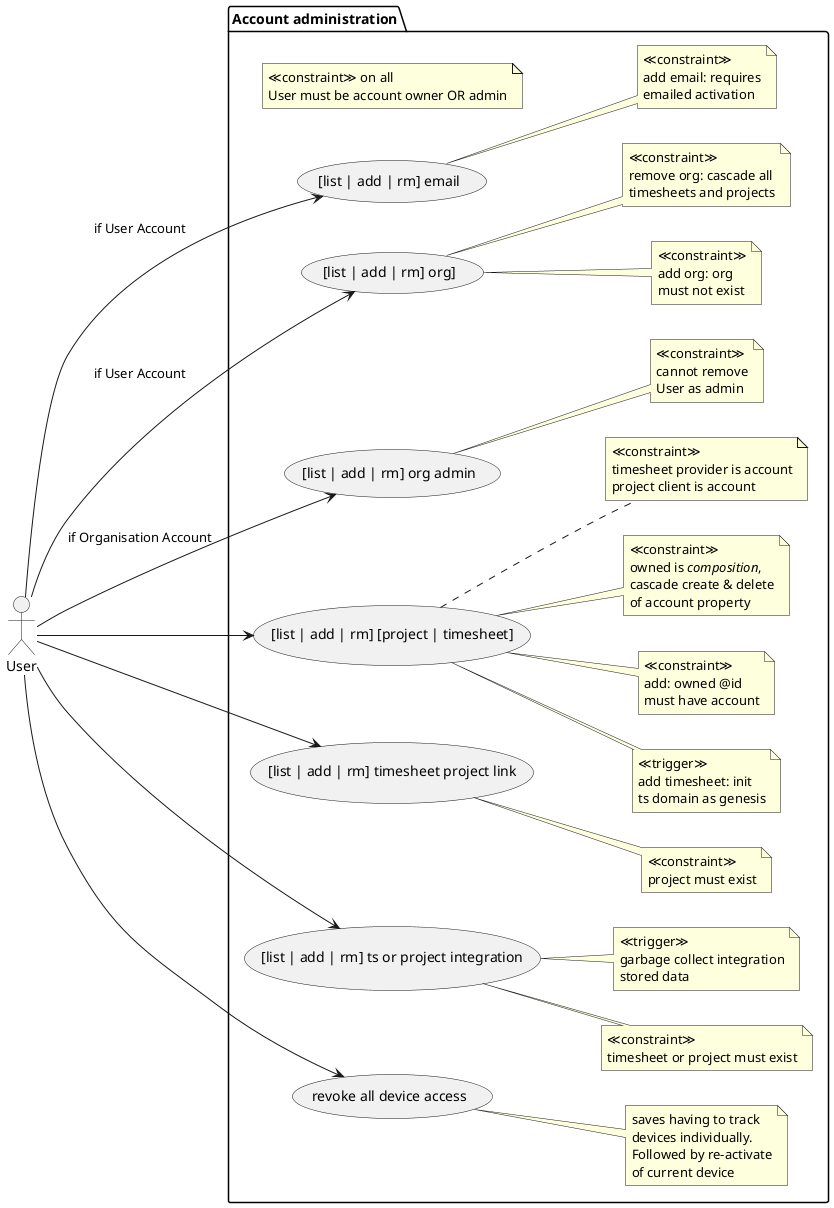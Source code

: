@startuml
'https://plantuml.com/use-case-diagram
left to right direction

actor User
package "Account administration" {
  note "≪constraint≫ on all\nUser must be account owner OR admin" as appliesToAll

  usecase userAdminEmail as ([list | add | rm] email)
  User --> userAdminEmail: if User Account
  note right of userAdminEmail
    ' TODO
    ≪constraint≫
    add email: requires
    emailed activation
  end note

  usecase userAdminOrg as ([list | add | rm] org])
  User --> userAdminOrg: if User Account
  note right of userAdminOrg
    ≪constraint≫
    add org: org
    must not exist
  end note
  note right of userAdminOrg
    ≪constraint≫
    remove org: cascade all
    timesheets and projects
  end note
  usecase orgAdmin as ([list | add | rm] org admin)
  User --> orgAdmin: if Organisation Account
  note right of orgAdmin
    ≪constraint≫
    cannot remove
    User as admin
  end note

  usecase ownedAdmin as ([list | add | rm] [project | timesheet])
  User --> ownedAdmin
  note right of ownedAdmin
    ≪trigger≫
    add timesheet: init
    ts domain as genesis
  end note
  note right of ownedAdmin
    ≪constraint≫
    add: owned @id
    must have account
  end note
  note right of ownedAdmin
    ≪constraint≫
    owned is //composition//,
    cascade create & delete
    of account property
  end note
  note right of ownedAdmin
    ≪constraint≫
    timesheet provider is account
    project client is account
  end note

  User --> ([list | add | rm] timesheet project link)
  note right
    ≪constraint≫
    project must exist
  end note

  usecase integrations as ([list | add | rm] ts or project integration)
  User --> integrations
  note right of integrations
    ≪constraint≫
    timesheet or project must exist
  end note
  note right of integrations
    ≪trigger≫
    garbage collect integration
    stored data
  end note

  ' TODO
  User --> (revoke all device access)
  note right
    saves having to track
    devices individually.
    Followed by re-activate
    of current device
  end note
}

@enduml